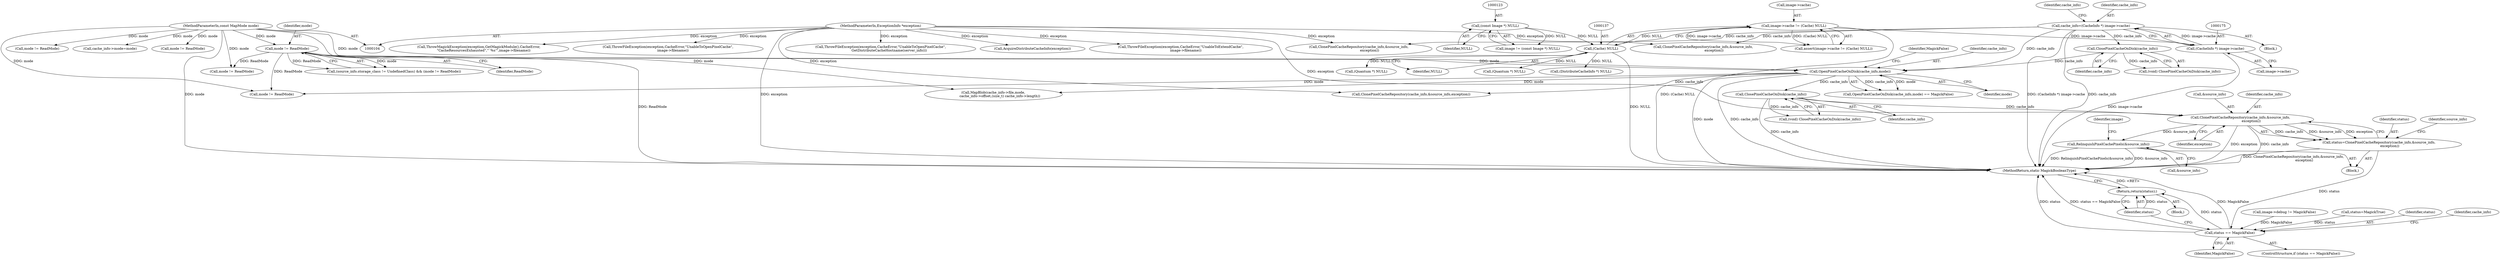 digraph "0_ImageMagick_aecd0ada163a4d6c769cec178955d5f3e9316f2f@pointer" {
"1001094" [label="(Call,ClonePixelCacheRepository(cache_info,&source_info,\n                    exception))"];
"1001041" [label="(Call,ClosePixelCacheOnDisk(cache_info))"];
"1000879" [label="(Call,OpenPixelCacheOnDisk(cache_info,mode))"];
"1000869" [label="(Call,ClosePixelCacheOnDisk(cache_info))"];
"1000172" [label="(Call,cache_info=(CacheInfo *) image->cache)"];
"1000174" [label="(Call,(CacheInfo *) image->cache)"];
"1000132" [label="(Call,image->cache != (Cache) NULL)"];
"1000136" [label="(Call,(Cache) NULL)"];
"1000122" [label="(Call,(const Image *) NULL)"];
"1000863" [label="(Call,mode != ReadMode)"];
"1000106" [label="(MethodParameterIn,const MapMode mode)"];
"1000107" [label="(MethodParameterIn,ExceptionInfo *exception)"];
"1001092" [label="(Call,status=ClonePixelCacheRepository(cache_info,&source_info,\n                    exception))"];
"1001168" [label="(Call,status == MagickFalse)"];
"1001176" [label="(Return,return(status);)"];
"1001099" [label="(Call,RelinquishPixelCachePixels(&source_info))"];
"1000182" [label="(Identifier,cache_info)"];
"1000755" [label="(Call,ClonePixelCacheRepository(cache_info,&source_info,\n                    exception))"];
"1000845" [label="(Call,ThrowMagickException(exception,GetMagickModule(),CacheError,\n         \"CacheResourcesExhausted\",\"`%s'\",image->filename))"];
"1000894" [label="(Call,ThrowFileException(exception,CacheError,\"UnableToOpenPixelCache\",\n         image->filename))"];
"1000881" [label="(Identifier,mode)"];
"1000870" [label="(Identifier,cache_info)"];
"1001091" [label="(Block,)"];
"1000122" [label="(Call,(const Image *) NULL)"];
"1000857" [label="(Call,(source_info.storage_class != UndefinedClass) && (mode != ReadMode))"];
"1001100" [label="(Call,&source_info)"];
"1000749" [label="(Call,mode != ReadMode)"];
"1001170" [label="(Identifier,MagickFalse)"];
"1000700" [label="(Call,ThrowFileException(exception,CacheError,\"UnableToOpenPixelCache\",\n                GetDistributeCacheHostname(server_info)))"];
"1001193" [label="(Call,mode != ReadMode)"];
"1000681" [label="(Call,AcquireDistributeCacheInfo(exception))"];
"1001103" [label="(Call,image->debug != MagickFalse)"];
"1001098" [label="(Identifier,exception)"];
"1001036" [label="(Call,status=MagickTrue)"];
"1001105" [label="(Identifier,image)"];
"1001096" [label="(Call,&source_info)"];
"1001094" [label="(Call,ClonePixelCacheRepository(cache_info,&source_info,\n                    exception))"];
"1000880" [label="(Identifier,cache_info)"];
"1001167" [label="(ControlStructure,if (status == MagickFalse))"];
"1001093" [label="(Identifier,status)"];
"1001169" [label="(Identifier,status)"];
"1000120" [label="(Call,image != (const Image *) NULL)"];
"1001168" [label="(Call,status == MagickFalse)"];
"1000136" [label="(Call,(Cache) NULL)"];
"1000138" [label="(Identifier,NULL)"];
"1000108" [label="(Block,)"];
"1000879" [label="(Call,OpenPixelCacheOnDisk(cache_info,mode))"];
"1000312" [label="(Call,cache_info->mode=mode)"];
"1001092" [label="(Call,status=ClonePixelCacheRepository(cache_info,&source_info,\n                    exception))"];
"1000561" [label="(Call,mode != ReadMode)"];
"1000124" [label="(Identifier,NULL)"];
"1001088" [label="(Call,mode != ReadMode)"];
"1000133" [label="(Call,image->cache)"];
"1000131" [label="(Call,assert(image->cache != (Cache) NULL))"];
"1000107" [label="(MethodParameterIn,ExceptionInfo *exception)"];
"1001039" [label="(Call,(void) ClosePixelCacheOnDisk(cache_info))"];
"1000878" [label="(Call,OpenPixelCacheOnDisk(cache_info,mode) == MagickFalse)"];
"1000567" [label="(Call,ClonePixelCacheRepository(cache_info,&source_info,\n                    exception))"];
"1000506" [label="(Call,(Quantum *) NULL)"];
"1001101" [label="(Identifier,source_info)"];
"1001173" [label="(Identifier,cache_info)"];
"1001177" [label="(Identifier,status)"];
"1000882" [label="(Identifier,MagickFalse)"];
"1001199" [label="(Call,ClonePixelCacheRepository(cache_info,&source_info,exception))"];
"1000106" [label="(MethodParameterIn,const MapMode mode)"];
"1000867" [label="(Call,(void) ClosePixelCacheOnDisk(cache_info))"];
"1000864" [label="(Identifier,mode)"];
"1001000" [label="(Call,MapBlob(cache_info->file,mode,\n            cache_info->offset,(size_t) cache_info->length))"];
"1000869" [label="(Call,ClosePixelCacheOnDisk(cache_info))"];
"1001099" [label="(Call,RelinquishPixelCachePixels(&source_info))"];
"1000863" [label="(Call,mode != ReadMode)"];
"1001041" [label="(Call,ClosePixelCacheOnDisk(cache_info))"];
"1001018" [label="(Call,(Quantum *) NULL)"];
"1001176" [label="(Return,return(status);)"];
"1000176" [label="(Call,image->cache)"];
"1000174" [label="(Call,(CacheInfo *) image->cache)"];
"1000132" [label="(Call,image->cache != (Cache) NULL)"];
"1001283" [label="(MethodReturn,static MagickBooleanType)"];
"1000173" [label="(Identifier,cache_info)"];
"1001035" [label="(Block,)"];
"1000172" [label="(Call,cache_info=(CacheInfo *) image->cache)"];
"1000686" [label="(Call,(DistributeCacheInfo *) NULL)"];
"1001042" [label="(Identifier,cache_info)"];
"1001095" [label="(Identifier,cache_info)"];
"1000865" [label="(Identifier,ReadMode)"];
"1000926" [label="(Call,ThrowFileException(exception,CacheError,\"UnableToExtendCache\",\n         image->filename))"];
"1001094" -> "1001092"  [label="AST: "];
"1001094" -> "1001098"  [label="CFG: "];
"1001095" -> "1001094"  [label="AST: "];
"1001096" -> "1001094"  [label="AST: "];
"1001098" -> "1001094"  [label="AST: "];
"1001092" -> "1001094"  [label="CFG: "];
"1001094" -> "1001283"  [label="DDG: exception"];
"1001094" -> "1001283"  [label="DDG: cache_info"];
"1001094" -> "1001092"  [label="DDG: cache_info"];
"1001094" -> "1001092"  [label="DDG: &source_info"];
"1001094" -> "1001092"  [label="DDG: exception"];
"1001041" -> "1001094"  [label="DDG: cache_info"];
"1000107" -> "1001094"  [label="DDG: exception"];
"1001094" -> "1001099"  [label="DDG: &source_info"];
"1001041" -> "1001039"  [label="AST: "];
"1001041" -> "1001042"  [label="CFG: "];
"1001042" -> "1001041"  [label="AST: "];
"1001039" -> "1001041"  [label="CFG: "];
"1001041" -> "1001283"  [label="DDG: cache_info"];
"1001041" -> "1001039"  [label="DDG: cache_info"];
"1000879" -> "1001041"  [label="DDG: cache_info"];
"1000879" -> "1000878"  [label="AST: "];
"1000879" -> "1000881"  [label="CFG: "];
"1000880" -> "1000879"  [label="AST: "];
"1000881" -> "1000879"  [label="AST: "];
"1000882" -> "1000879"  [label="CFG: "];
"1000879" -> "1001283"  [label="DDG: mode"];
"1000879" -> "1001283"  [label="DDG: cache_info"];
"1000879" -> "1000878"  [label="DDG: cache_info"];
"1000879" -> "1000878"  [label="DDG: mode"];
"1000869" -> "1000879"  [label="DDG: cache_info"];
"1000172" -> "1000879"  [label="DDG: cache_info"];
"1000863" -> "1000879"  [label="DDG: mode"];
"1000106" -> "1000879"  [label="DDG: mode"];
"1000879" -> "1001000"  [label="DDG: mode"];
"1000879" -> "1001193"  [label="DDG: mode"];
"1000879" -> "1001199"  [label="DDG: cache_info"];
"1000869" -> "1000867"  [label="AST: "];
"1000869" -> "1000870"  [label="CFG: "];
"1000870" -> "1000869"  [label="AST: "];
"1000867" -> "1000869"  [label="CFG: "];
"1000869" -> "1000867"  [label="DDG: cache_info"];
"1000172" -> "1000869"  [label="DDG: cache_info"];
"1000172" -> "1000108"  [label="AST: "];
"1000172" -> "1000174"  [label="CFG: "];
"1000173" -> "1000172"  [label="AST: "];
"1000174" -> "1000172"  [label="AST: "];
"1000182" -> "1000172"  [label="CFG: "];
"1000172" -> "1001283"  [label="DDG: cache_info"];
"1000172" -> "1001283"  [label="DDG: (CacheInfo *) image->cache"];
"1000174" -> "1000172"  [label="DDG: image->cache"];
"1000172" -> "1000567"  [label="DDG: cache_info"];
"1000172" -> "1000755"  [label="DDG: cache_info"];
"1000174" -> "1000176"  [label="CFG: "];
"1000175" -> "1000174"  [label="AST: "];
"1000176" -> "1000174"  [label="AST: "];
"1000174" -> "1001283"  [label="DDG: image->cache"];
"1000132" -> "1000174"  [label="DDG: image->cache"];
"1000132" -> "1000131"  [label="AST: "];
"1000132" -> "1000136"  [label="CFG: "];
"1000133" -> "1000132"  [label="AST: "];
"1000136" -> "1000132"  [label="AST: "];
"1000131" -> "1000132"  [label="CFG: "];
"1000132" -> "1001283"  [label="DDG: (Cache) NULL"];
"1000132" -> "1000131"  [label="DDG: image->cache"];
"1000132" -> "1000131"  [label="DDG: (Cache) NULL"];
"1000136" -> "1000132"  [label="DDG: NULL"];
"1000136" -> "1000138"  [label="CFG: "];
"1000137" -> "1000136"  [label="AST: "];
"1000138" -> "1000136"  [label="AST: "];
"1000136" -> "1001283"  [label="DDG: NULL"];
"1000122" -> "1000136"  [label="DDG: NULL"];
"1000136" -> "1000506"  [label="DDG: NULL"];
"1000136" -> "1000686"  [label="DDG: NULL"];
"1000136" -> "1001018"  [label="DDG: NULL"];
"1000122" -> "1000120"  [label="AST: "];
"1000122" -> "1000124"  [label="CFG: "];
"1000123" -> "1000122"  [label="AST: "];
"1000124" -> "1000122"  [label="AST: "];
"1000120" -> "1000122"  [label="CFG: "];
"1000122" -> "1000120"  [label="DDG: NULL"];
"1000863" -> "1000857"  [label="AST: "];
"1000863" -> "1000865"  [label="CFG: "];
"1000864" -> "1000863"  [label="AST: "];
"1000865" -> "1000863"  [label="AST: "];
"1000857" -> "1000863"  [label="CFG: "];
"1000863" -> "1001283"  [label="DDG: ReadMode"];
"1000863" -> "1000857"  [label="DDG: mode"];
"1000863" -> "1000857"  [label="DDG: ReadMode"];
"1000106" -> "1000863"  [label="DDG: mode"];
"1000863" -> "1001088"  [label="DDG: ReadMode"];
"1000863" -> "1001193"  [label="DDG: ReadMode"];
"1000106" -> "1000104"  [label="AST: "];
"1000106" -> "1001283"  [label="DDG: mode"];
"1000106" -> "1000312"  [label="DDG: mode"];
"1000106" -> "1000561"  [label="DDG: mode"];
"1000106" -> "1000749"  [label="DDG: mode"];
"1000106" -> "1001000"  [label="DDG: mode"];
"1000106" -> "1001088"  [label="DDG: mode"];
"1000106" -> "1001193"  [label="DDG: mode"];
"1000107" -> "1000104"  [label="AST: "];
"1000107" -> "1001283"  [label="DDG: exception"];
"1000107" -> "1000567"  [label="DDG: exception"];
"1000107" -> "1000681"  [label="DDG: exception"];
"1000107" -> "1000700"  [label="DDG: exception"];
"1000107" -> "1000755"  [label="DDG: exception"];
"1000107" -> "1000845"  [label="DDG: exception"];
"1000107" -> "1000894"  [label="DDG: exception"];
"1000107" -> "1000926"  [label="DDG: exception"];
"1000107" -> "1001199"  [label="DDG: exception"];
"1001092" -> "1001091"  [label="AST: "];
"1001093" -> "1001092"  [label="AST: "];
"1001101" -> "1001092"  [label="CFG: "];
"1001092" -> "1001283"  [label="DDG: ClonePixelCacheRepository(cache_info,&source_info,\n                    exception)"];
"1001092" -> "1001168"  [label="DDG: status"];
"1001168" -> "1001167"  [label="AST: "];
"1001168" -> "1001170"  [label="CFG: "];
"1001169" -> "1001168"  [label="AST: "];
"1001170" -> "1001168"  [label="AST: "];
"1001173" -> "1001168"  [label="CFG: "];
"1001177" -> "1001168"  [label="CFG: "];
"1001168" -> "1001283"  [label="DDG: MagickFalse"];
"1001168" -> "1001283"  [label="DDG: status"];
"1001168" -> "1001283"  [label="DDG: status == MagickFalse"];
"1001036" -> "1001168"  [label="DDG: status"];
"1001103" -> "1001168"  [label="DDG: MagickFalse"];
"1001168" -> "1001176"  [label="DDG: status"];
"1001176" -> "1001035"  [label="AST: "];
"1001176" -> "1001177"  [label="CFG: "];
"1001177" -> "1001176"  [label="AST: "];
"1001283" -> "1001176"  [label="CFG: "];
"1001176" -> "1001283"  [label="DDG: <RET>"];
"1001177" -> "1001176"  [label="DDG: status"];
"1001099" -> "1001091"  [label="AST: "];
"1001099" -> "1001100"  [label="CFG: "];
"1001100" -> "1001099"  [label="AST: "];
"1001105" -> "1001099"  [label="CFG: "];
"1001099" -> "1001283"  [label="DDG: RelinquishPixelCachePixels(&source_info)"];
"1001099" -> "1001283"  [label="DDG: &source_info"];
}
